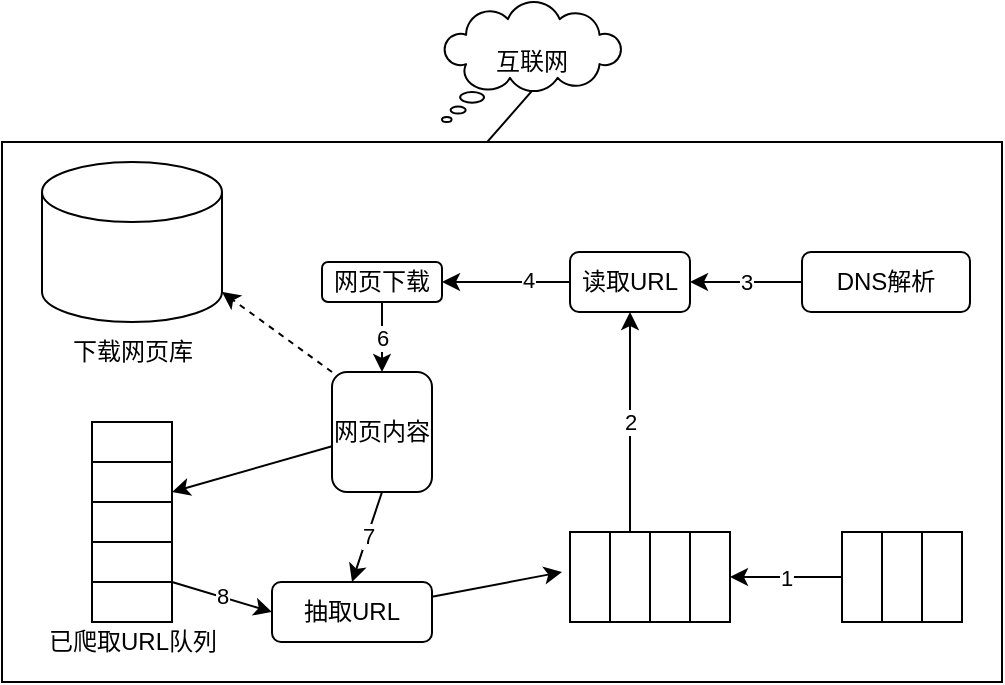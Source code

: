 <mxfile version="14.6.11" type="github"><diagram id="U_c0zjpyRAMi3gCdAKL2" name="Page-1"><mxGraphModel dx="782" dy="437" grid="1" gridSize="10" guides="1" tooltips="1" connect="1" arrows="1" fold="1" page="1" pageScale="1" pageWidth="827" pageHeight="1169" math="0" shadow="0"><root><mxCell id="0"/><mxCell id="1" parent="0"/><mxCell id="FaRPw20G8t5lWi7I1GDv-45" value="&lt;font style=&quot;vertical-align: inherit&quot;&gt;&lt;font style=&quot;vertical-align: inherit&quot;&gt;5&lt;/font&gt;&lt;/font&gt;" style="edgeStyle=none;rounded=0;orthogonalLoop=1;jettySize=auto;html=1;exitX=0.5;exitY=0.74;exitDx=0;exitDy=0;exitPerimeter=0;entryX=0.5;entryY=0;entryDx=0;entryDy=0;" edge="1" parent="1" source="FaRPw20G8t5lWi7I1GDv-1" target="FaRPw20G8t5lWi7I1GDv-14"><mxGeometry relative="1" as="geometry"/></mxCell><mxCell id="FaRPw20G8t5lWi7I1GDv-1" value="互联网" style="whiteSpace=wrap;html=1;shape=mxgraph.basic.cloud_callout" vertex="1" parent="1"><mxGeometry x="280" y="50" width="90" height="60" as="geometry"/></mxCell><mxCell id="FaRPw20G8t5lWi7I1GDv-3" value="" style="rounded=0;whiteSpace=wrap;html=1;" vertex="1" parent="1"><mxGeometry x="60" y="120" width="500" height="270" as="geometry"/></mxCell><mxCell id="FaRPw20G8t5lWi7I1GDv-4" value="" style="shape=cylinder3;whiteSpace=wrap;html=1;boundedLbl=1;backgroundOutline=1;size=15;" vertex="1" parent="1"><mxGeometry x="80" y="130" width="90" height="80" as="geometry"/></mxCell><mxCell id="FaRPw20G8t5lWi7I1GDv-6" value="" style="rounded=0;whiteSpace=wrap;html=1;" vertex="1" parent="1"><mxGeometry x="105" y="280" width="40" height="20" as="geometry"/></mxCell><mxCell id="FaRPw20G8t5lWi7I1GDv-7" value="" style="rounded=0;whiteSpace=wrap;html=1;" vertex="1" parent="1"><mxGeometry x="105" y="320" width="40" height="20" as="geometry"/></mxCell><mxCell id="FaRPw20G8t5lWi7I1GDv-8" value="" style="rounded=0;whiteSpace=wrap;html=1;" vertex="1" parent="1"><mxGeometry x="105" y="300" width="40" height="20" as="geometry"/></mxCell><mxCell id="FaRPw20G8t5lWi7I1GDv-40" value="&lt;font style=&quot;vertical-align: inherit&quot;&gt;&lt;font style=&quot;vertical-align: inherit&quot;&gt;8&lt;/font&gt;&lt;/font&gt;" style="rounded=0;orthogonalLoop=1;jettySize=auto;html=1;exitX=1;exitY=0;exitDx=0;exitDy=0;entryX=0;entryY=0.5;entryDx=0;entryDy=0;" edge="1" parent="1" source="FaRPw20G8t5lWi7I1GDv-11" target="FaRPw20G8t5lWi7I1GDv-20"><mxGeometry relative="1" as="geometry"/></mxCell><mxCell id="FaRPw20G8t5lWi7I1GDv-11" value="" style="rounded=0;whiteSpace=wrap;html=1;" vertex="1" parent="1"><mxGeometry x="105" y="340" width="40" height="20" as="geometry"/></mxCell><mxCell id="FaRPw20G8t5lWi7I1GDv-12" value="" style="rounded=0;whiteSpace=wrap;html=1;" vertex="1" parent="1"><mxGeometry x="105" y="260" width="40" height="20" as="geometry"/></mxCell><mxCell id="FaRPw20G8t5lWi7I1GDv-13" value="已爬取URL队列" style="text;html=1;resizable=0;autosize=1;align=center;verticalAlign=middle;points=[];fillColor=none;strokeColor=none;rounded=0;" vertex="1" parent="1"><mxGeometry x="75" y="360" width="100" height="20" as="geometry"/></mxCell><mxCell id="FaRPw20G8t5lWi7I1GDv-42" value="&lt;font style=&quot;vertical-align: inherit&quot;&gt;&lt;font style=&quot;vertical-align: inherit&quot;&gt;6&lt;/font&gt;&lt;/font&gt;" style="rounded=0;orthogonalLoop=1;jettySize=auto;html=1;exitX=0.5;exitY=1;exitDx=0;exitDy=0;entryX=0.5;entryY=0;entryDx=0;entryDy=0;" edge="1" parent="1" source="FaRPw20G8t5lWi7I1GDv-14" target="FaRPw20G8t5lWi7I1GDv-15"><mxGeometry relative="1" as="geometry"/></mxCell><mxCell id="FaRPw20G8t5lWi7I1GDv-14" value="网页下载" style="rounded=1;whiteSpace=wrap;html=1;" vertex="1" parent="1"><mxGeometry x="220" y="180" width="60" height="20" as="geometry"/></mxCell><mxCell id="FaRPw20G8t5lWi7I1GDv-41" style="rounded=0;orthogonalLoop=1;jettySize=auto;html=1;entryX=1;entryY=0.75;entryDx=0;entryDy=0;" edge="1" parent="1" source="FaRPw20G8t5lWi7I1GDv-15" target="FaRPw20G8t5lWi7I1GDv-6"><mxGeometry relative="1" as="geometry"/></mxCell><mxCell id="FaRPw20G8t5lWi7I1GDv-49" style="edgeStyle=none;rounded=0;orthogonalLoop=1;jettySize=auto;html=1;exitX=0;exitY=0;exitDx=0;exitDy=0;entryX=1;entryY=1;entryDx=0;entryDy=-15;entryPerimeter=0;dashed=1;" edge="1" parent="1" source="FaRPw20G8t5lWi7I1GDv-15" target="FaRPw20G8t5lWi7I1GDv-4"><mxGeometry relative="1" as="geometry"/></mxCell><mxCell id="FaRPw20G8t5lWi7I1GDv-50" value="&lt;font style=&quot;vertical-align: inherit&quot;&gt;&lt;font style=&quot;vertical-align: inherit&quot;&gt;7&lt;/font&gt;&lt;/font&gt;" style="edgeStyle=none;rounded=0;orthogonalLoop=1;jettySize=auto;html=1;exitX=0.5;exitY=1;exitDx=0;exitDy=0;entryX=0.5;entryY=0;entryDx=0;entryDy=0;" edge="1" parent="1" source="FaRPw20G8t5lWi7I1GDv-15" target="FaRPw20G8t5lWi7I1GDv-20"><mxGeometry relative="1" as="geometry"/></mxCell><mxCell id="FaRPw20G8t5lWi7I1GDv-15" value="网页内容" style="rounded=1;whiteSpace=wrap;html=1;" vertex="1" parent="1"><mxGeometry x="225" y="235" width="50" height="60" as="geometry"/></mxCell><mxCell id="FaRPw20G8t5lWi7I1GDv-39" style="rounded=0;orthogonalLoop=1;jettySize=auto;html=1;" edge="1" parent="1" source="FaRPw20G8t5lWi7I1GDv-20"><mxGeometry relative="1" as="geometry"><mxPoint x="340" y="335" as="targetPoint"/></mxGeometry></mxCell><mxCell id="FaRPw20G8t5lWi7I1GDv-20" value="抽取URL" style="rounded=1;whiteSpace=wrap;html=1;" vertex="1" parent="1"><mxGeometry x="195" y="340" width="80" height="30" as="geometry"/></mxCell><mxCell id="FaRPw20G8t5lWi7I1GDv-43" style="edgeStyle=none;rounded=0;orthogonalLoop=1;jettySize=auto;html=1;" edge="1" parent="1" source="FaRPw20G8t5lWi7I1GDv-21" target="FaRPw20G8t5lWi7I1GDv-14"><mxGeometry relative="1" as="geometry"/></mxCell><mxCell id="FaRPw20G8t5lWi7I1GDv-54" value="&lt;font style=&quot;vertical-align: inherit&quot;&gt;&lt;font style=&quot;vertical-align: inherit&quot;&gt;4&lt;/font&gt;&lt;/font&gt;" style="edgeLabel;html=1;align=center;verticalAlign=middle;resizable=0;points=[];" vertex="1" connectable="0" parent="FaRPw20G8t5lWi7I1GDv-43"><mxGeometry x="-0.344" y="-1" relative="1" as="geometry"><mxPoint as="offset"/></mxGeometry></mxCell><mxCell id="FaRPw20G8t5lWi7I1GDv-21" value="读取URL" style="rounded=1;whiteSpace=wrap;html=1;" vertex="1" parent="1"><mxGeometry x="344" y="175" width="60" height="30" as="geometry"/></mxCell><mxCell id="FaRPw20G8t5lWi7I1GDv-23" value="" style="rounded=0;whiteSpace=wrap;html=1;" vertex="1" parent="1"><mxGeometry x="344" y="315" width="20" height="45" as="geometry"/></mxCell><mxCell id="FaRPw20G8t5lWi7I1GDv-53" value="&lt;font style=&quot;vertical-align: inherit&quot;&gt;&lt;font style=&quot;vertical-align: inherit&quot;&gt;2&lt;/font&gt;&lt;/font&gt;" style="edgeStyle=none;rounded=0;orthogonalLoop=1;jettySize=auto;html=1;exitX=0.5;exitY=0;exitDx=0;exitDy=0;entryX=0.5;entryY=1;entryDx=0;entryDy=0;" edge="1" parent="1" source="FaRPw20G8t5lWi7I1GDv-24" target="FaRPw20G8t5lWi7I1GDv-21"><mxGeometry relative="1" as="geometry"/></mxCell><mxCell id="FaRPw20G8t5lWi7I1GDv-24" value="" style="rounded=0;whiteSpace=wrap;html=1;" vertex="1" parent="1"><mxGeometry x="364" y="315" width="20" height="45" as="geometry"/></mxCell><mxCell id="FaRPw20G8t5lWi7I1GDv-25" value="" style="rounded=0;whiteSpace=wrap;html=1;" vertex="1" parent="1"><mxGeometry x="384" y="315" width="20" height="45" as="geometry"/></mxCell><mxCell id="FaRPw20G8t5lWi7I1GDv-26" value="" style="rounded=0;whiteSpace=wrap;html=1;" vertex="1" parent="1"><mxGeometry x="404" y="315" width="20" height="45" as="geometry"/></mxCell><mxCell id="FaRPw20G8t5lWi7I1GDv-44" value="&lt;font style=&quot;vertical-align: inherit&quot;&gt;&lt;font style=&quot;vertical-align: inherit&quot;&gt;3&lt;/font&gt;&lt;/font&gt;" style="edgeStyle=none;rounded=0;orthogonalLoop=1;jettySize=auto;html=1;entryX=1;entryY=0.5;entryDx=0;entryDy=0;" edge="1" parent="1" source="FaRPw20G8t5lWi7I1GDv-27" target="FaRPw20G8t5lWi7I1GDv-21"><mxGeometry relative="1" as="geometry"/></mxCell><mxCell id="FaRPw20G8t5lWi7I1GDv-27" value="DNS解析" style="rounded=1;whiteSpace=wrap;html=1;" vertex="1" parent="1"><mxGeometry x="460" y="175" width="84" height="30" as="geometry"/></mxCell><mxCell id="FaRPw20G8t5lWi7I1GDv-52" value="&lt;font style=&quot;vertical-align: inherit&quot;&gt;&lt;font style=&quot;vertical-align: inherit&quot;&gt;1&lt;/font&gt;&lt;/font&gt;" style="edgeStyle=none;rounded=0;orthogonalLoop=1;jettySize=auto;html=1;exitX=0;exitY=0.5;exitDx=0;exitDy=0;entryX=1;entryY=0.5;entryDx=0;entryDy=0;" edge="1" parent="1" source="FaRPw20G8t5lWi7I1GDv-28" target="FaRPw20G8t5lWi7I1GDv-26"><mxGeometry relative="1" as="geometry"/></mxCell><mxCell id="FaRPw20G8t5lWi7I1GDv-28" value="" style="rounded=0;whiteSpace=wrap;html=1;" vertex="1" parent="1"><mxGeometry x="480" y="315" width="20" height="45" as="geometry"/></mxCell><mxCell id="FaRPw20G8t5lWi7I1GDv-30" value="" style="rounded=0;whiteSpace=wrap;html=1;" vertex="1" parent="1"><mxGeometry x="500" y="315" width="20" height="45" as="geometry"/></mxCell><mxCell id="FaRPw20G8t5lWi7I1GDv-31" value="" style="rounded=0;whiteSpace=wrap;html=1;" vertex="1" parent="1"><mxGeometry x="520" y="315" width="20" height="45" as="geometry"/></mxCell><mxCell id="FaRPw20G8t5lWi7I1GDv-36" value="下载网页库" style="text;html=1;strokeColor=none;fillColor=none;align=center;verticalAlign=middle;whiteSpace=wrap;rounded=0;" vertex="1" parent="1"><mxGeometry x="92.5" y="215" width="65" height="20" as="geometry"/></mxCell></root></mxGraphModel></diagram></mxfile>
